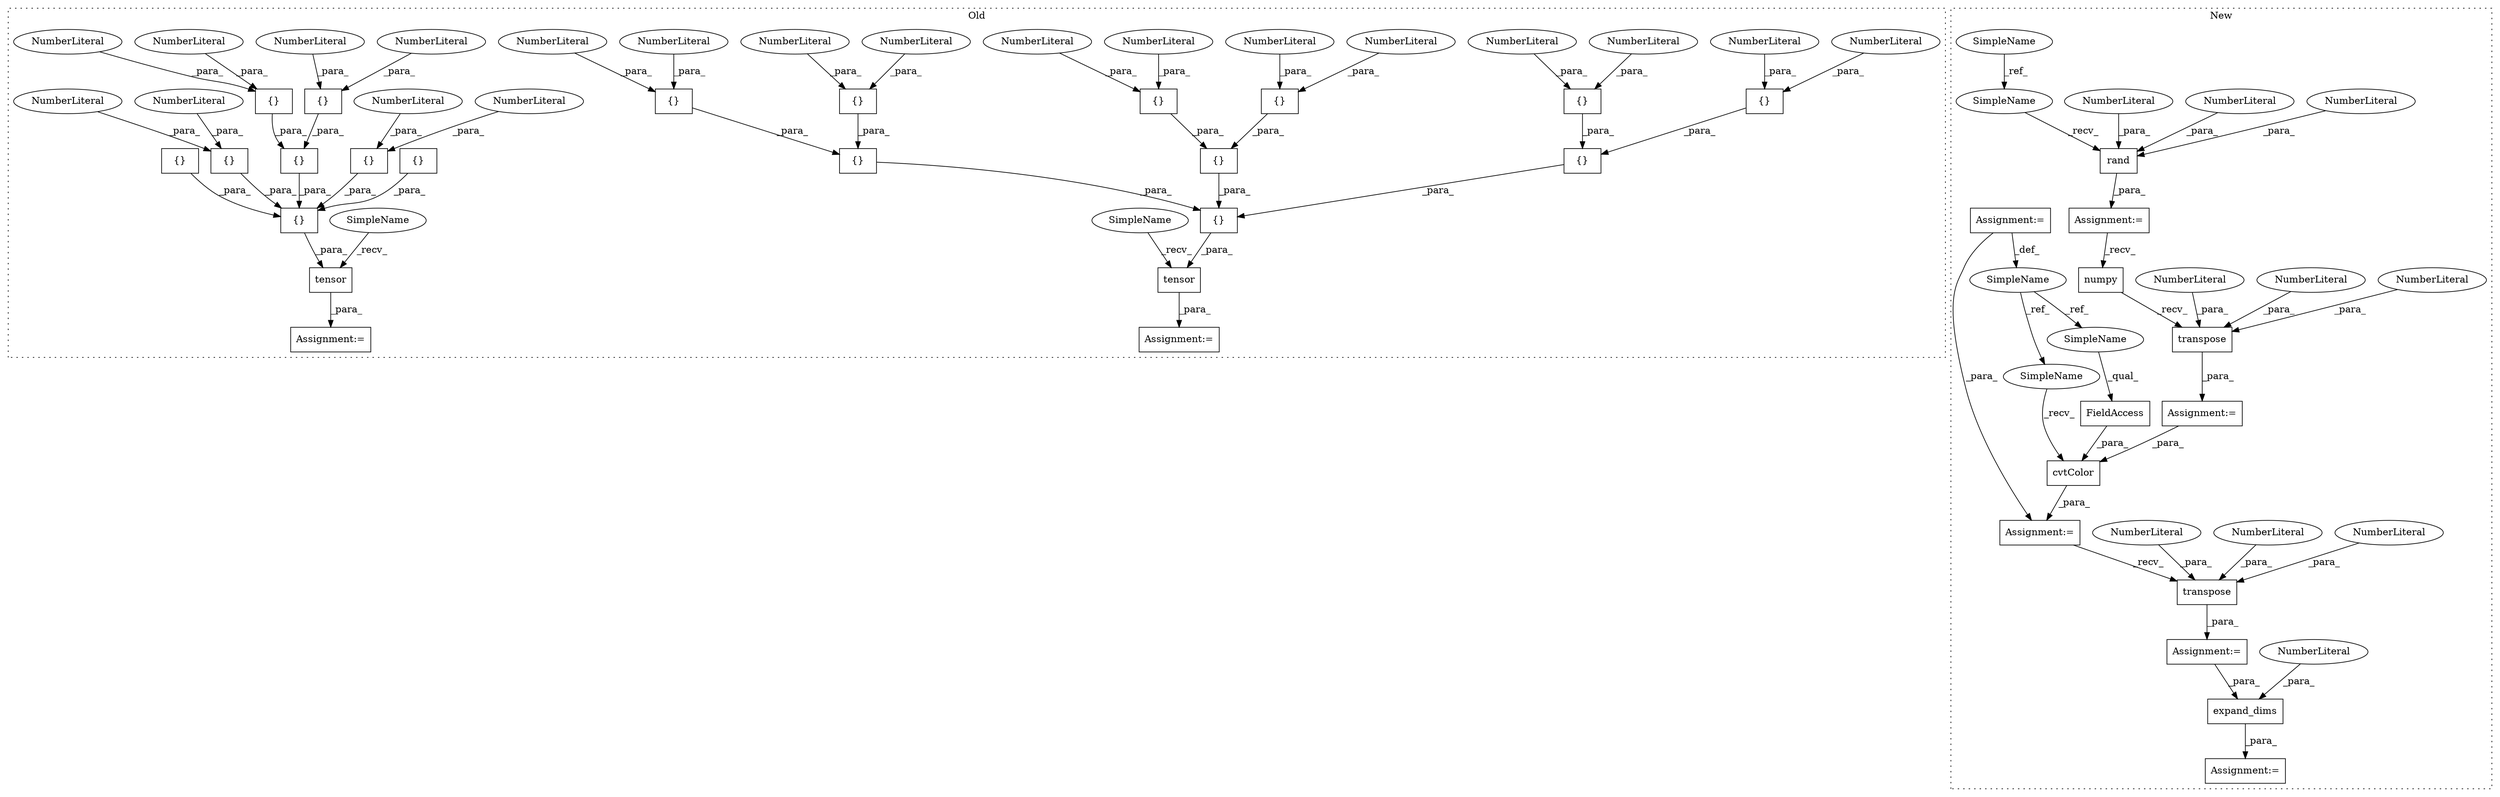 digraph G {
subgraph cluster0 {
1 [label="{}" a="4" s="1522,1532" l="1,1" shape="box"];
5 [label="Assignment:=" a="7" s="1465" l="1" shape="box"];
6 [label="NumberLiteral" a="34" s="1523" l="4" shape="ellipse"];
7 [label="NumberLiteral" a="34" s="1528" l="4" shape="ellipse"];
9 [label="{}" a="4" s="1496,1506" l="1,1" shape="box"];
23 [label="tensor" a="32" s="1472,1569" l="7,1" shape="box"];
24 [label="{}" a="4" s="1521,1545" l="1,1" shape="box"];
26 [label="tensor" a="32" s="1591,1719" l="7,1" shape="box"];
27 [label="{}" a="4" s="1494,1568" l="1,1" shape="box"];
28 [label="Assignment:=" a="7" s="1584" l="1" shape="box"];
29 [label="{}" a="4" s="1547,1567" l="1,1" shape="box"];
30 [label="NumberLiteral" a="34" s="1502" l="4" shape="ellipse"];
31 [label="{}" a="4" s="1548,1556" l="1,1" shape="box"];
32 [label="NumberLiteral" a="34" s="1497" l="4" shape="ellipse"];
33 [label="{}" a="4" s="1615,1630" l="1,1" shape="box"];
34 [label="NumberLiteral" a="34" s="1616" l="6" shape="ellipse"];
35 [label="{}" a="4" s="1558,1566" l="1,1" shape="box"];
36 [label="NumberLiteral" a="34" s="1553" l="3" shape="ellipse"];
37 [label="{}" a="4" s="1632,1648" l="1,1" shape="box"];
38 [label="NumberLiteral" a="34" s="1633" l="7" shape="ellipse"];
39 [label="{}" a="4" s="1508,1518" l="1,1" shape="box"];
40 [label="NumberLiteral" a="34" s="1509" l="4" shape="ellipse"];
41 [label="NumberLiteral" a="34" s="1563" l="3" shape="ellipse"];
42 [label="{}" a="4" s="1495,1519" l="1,1" shape="box"];
43 [label="NumberLiteral" a="34" s="1549" l="3" shape="ellipse"];
44 [label="NumberLiteral" a="34" s="1514" l="4" shape="ellipse"];
45 [label="NumberLiteral" a="34" s="1623" l="7" shape="ellipse"];
46 [label="{}" a="4" s="1534,1544" l="1,1" shape="box"];
47 [label="NumberLiteral" a="34" s="1641" l="7" shape="ellipse"];
48 [label="{}" a="4" s="1613,1718" l="1,1" shape="box"];
49 [label="NumberLiteral" a="34" s="1559" l="3" shape="ellipse"];
50 [label="{}" a="4" s="1686,1700" l="1,1" shape="box"];
51 [label="NumberLiteral" a="34" s="1687" l="6" shape="ellipse"];
52 [label="{}" a="4" s="1685,1717" l="1,1" shape="box"];
53 [label="NumberLiteral" a="34" s="1540" l="4" shape="ellipse"];
54 [label="NumberLiteral" a="34" s="1535" l="4" shape="ellipse"];
55 [label="{}" a="4" s="1702,1716" l="1,1" shape="box"];
56 [label="NumberLiteral" a="34" s="1694" l="6" shape="ellipse"];
57 [label="NumberLiteral" a="34" s="1703" l="6" shape="ellipse"];
58 [label="{}" a="4" s="1652,1666" l="1,1" shape="box"];
59 [label="NumberLiteral" a="34" s="1710" l="6" shape="ellipse"];
60 [label="{}" a="4" s="1668,1682" l="1,1" shape="box"];
69 [label="SimpleName" a="42" s="1466" l="5" shape="ellipse"];
70 [label="SimpleName" a="42" s="1585" l="5" shape="ellipse"];
label = "Old";
style="dotted";
}
subgraph cluster1 {
2 [label="cvtColor" a="32" s="1654,1688" l="9,1" shape="box"];
3 [label="FieldAccess" a="22" s="1671" l="17" shape="box"];
4 [label="Assignment:=" a="7" s="1888" l="1" shape="box"];
8 [label="SimpleName" a="42" s="1561" l="3" shape="ellipse"];
10 [label="rand" a="32" s="1581,1591" l="5,1" shape="box"];
11 [label="NumberLiteral" a="34" s="1590" l="1" shape="ellipse"];
12 [label="NumberLiteral" a="34" s="1588" l="1" shape="ellipse"];
13 [label="NumberLiteral" a="34" s="1586" l="1" shape="ellipse"];
14 [label="numpy" a="32" s="1611" l="7" shape="box"];
15 [label="transpose" a="32" s="1898,1913" l="10,1" shape="box"];
16 [label="NumberLiteral" a="34" s="1908" l="1" shape="ellipse"];
17 [label="NumberLiteral" a="34" s="1910" l="1" shape="ellipse"];
18 [label="NumberLiteral" a="34" s="1912" l="1" shape="ellipse"];
19 [label="transpose" a="32" s="1619,1634" l="10,1" shape="box"];
20 [label="NumberLiteral" a="34" s="1629" l="1" shape="ellipse"];
21 [label="NumberLiteral" a="34" s="1633" l="1" shape="ellipse"];
22 [label="NumberLiteral" a="34" s="1631" l="1" shape="ellipse"];
25 [label="SimpleName" a="42" s="1512" l="5" shape="ellipse"];
61 [label="Assignment:=" a="7" s="1649" l="1" shape="box"];
62 [label="Assignment:=" a="7" s="1574" l="1" shape="box"];
63 [label="Assignment:=" a="7" s="1990" l="1" shape="box"];
64 [label="expand_dims" a="32" s="1997,2019" l="12,1" shape="box"];
65 [label="NumberLiteral" a="34" s="2018" l="1" shape="ellipse"];
66 [label="Assignment:=" a="7" s="1561" l="3" shape="box"];
67 [label="Assignment:=" a="7" s="1605" l="1" shape="box"];
68 [label="SimpleName" a="42" s="1575" l="5" shape="ellipse"];
71 [label="SimpleName" a="42" s="1671" l="3" shape="ellipse"];
72 [label="SimpleName" a="42" s="1650" l="3" shape="ellipse"];
label = "New";
style="dotted";
}
1 -> 24 [label="_para_"];
2 -> 61 [label="_para_"];
3 -> 2 [label="_para_"];
4 -> 64 [label="_para_"];
6 -> 1 [label="_para_"];
7 -> 1 [label="_para_"];
8 -> 71 [label="_ref_"];
8 -> 72 [label="_ref_"];
9 -> 42 [label="_para_"];
10 -> 62 [label="_para_"];
11 -> 10 [label="_para_"];
12 -> 10 [label="_para_"];
13 -> 10 [label="_para_"];
14 -> 19 [label="_recv_"];
15 -> 4 [label="_para_"];
16 -> 15 [label="_para_"];
17 -> 15 [label="_para_"];
18 -> 15 [label="_para_"];
19 -> 67 [label="_para_"];
20 -> 19 [label="_para_"];
21 -> 19 [label="_para_"];
22 -> 19 [label="_para_"];
23 -> 5 [label="_para_"];
24 -> 27 [label="_para_"];
25 -> 68 [label="_ref_"];
26 -> 28 [label="_para_"];
27 -> 23 [label="_para_"];
29 -> 27 [label="_para_"];
30 -> 9 [label="_para_"];
31 -> 29 [label="_para_"];
32 -> 9 [label="_para_"];
33 -> 48 [label="_para_"];
34 -> 33 [label="_para_"];
35 -> 29 [label="_para_"];
36 -> 31 [label="_para_"];
37 -> 48 [label="_para_"];
38 -> 37 [label="_para_"];
39 -> 42 [label="_para_"];
40 -> 39 [label="_para_"];
41 -> 35 [label="_para_"];
42 -> 27 [label="_para_"];
43 -> 31 [label="_para_"];
44 -> 39 [label="_para_"];
45 -> 33 [label="_para_"];
46 -> 24 [label="_para_"];
47 -> 37 [label="_para_"];
48 -> 26 [label="_para_"];
49 -> 35 [label="_para_"];
50 -> 52 [label="_para_"];
51 -> 50 [label="_para_"];
52 -> 48 [label="_para_"];
53 -> 46 [label="_para_"];
54 -> 46 [label="_para_"];
55 -> 52 [label="_para_"];
56 -> 50 [label="_para_"];
57 -> 55 [label="_para_"];
58 -> 48 [label="_para_"];
59 -> 55 [label="_para_"];
60 -> 48 [label="_para_"];
61 -> 15 [label="_recv_"];
62 -> 14 [label="_recv_"];
64 -> 63 [label="_para_"];
65 -> 64 [label="_para_"];
66 -> 8 [label="_def_"];
66 -> 61 [label="_para_"];
67 -> 2 [label="_para_"];
68 -> 10 [label="_recv_"];
69 -> 23 [label="_recv_"];
70 -> 26 [label="_recv_"];
71 -> 3 [label="_qual_"];
72 -> 2 [label="_recv_"];
}